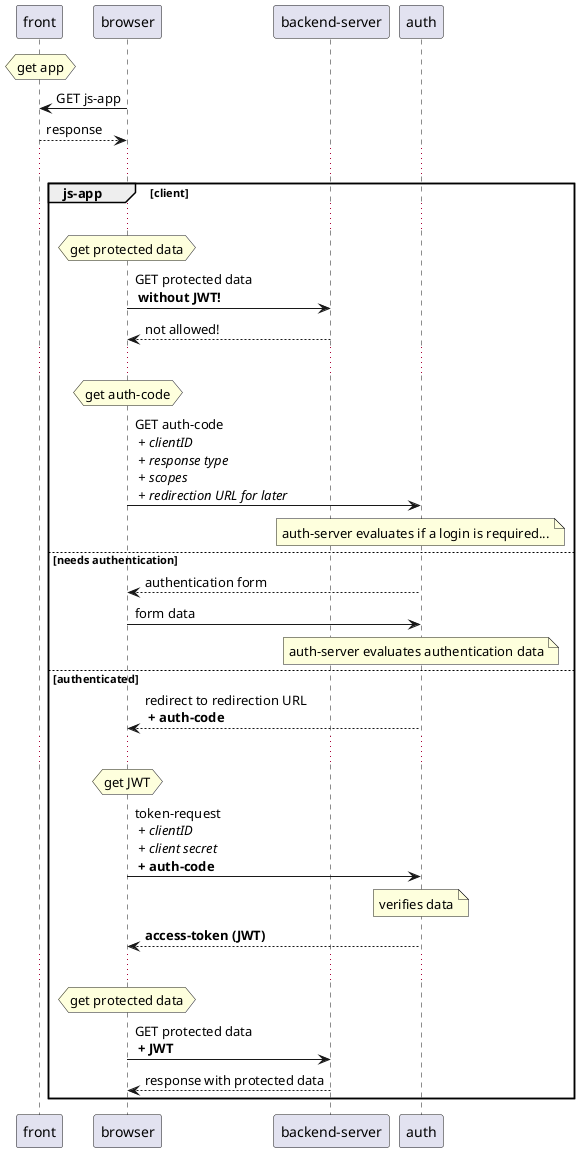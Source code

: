 @startuml oauth-flow

hnote over front : get app
"frontend-server" as front <- browser : GET js-app
browser <-- front : response
...

group js-app [client]
...

hnote over browser : get protected data
browser -> "backend-server" as back : GET protected data\n <b>without JWT!</b>
back --> browser : not allowed!
...

hnote over browser : get auth-code
browser -> auth : GET auth-code\n<i> + clientID\n<i> + response type\n<i> + scopes</i>\n<i> + redirection URL for later</i>

note over auth
auth-server evaluates if a login is required...
end note

else needs authentication
auth --> browser : authentication form
browser -> auth : form data

note over auth
auth-server evaluates authentication data
end note

else authenticated
auth --> browser : redirect to redirection URL\n <b>+ auth-code</b>
...

hnote over browser : get JWT
browser -> auth : token-request\n<i> + clientID\n<i> + client secret\n<b> + auth-code</b>

note over auth
verifies data
end note

auth --> browser : <b>access-token (JWT)</b>
...

hnote over browser : get protected data
browser -> back : GET protected data\n <b>+ JWT</b>
back --> browser : response with protected data

end

@enduml